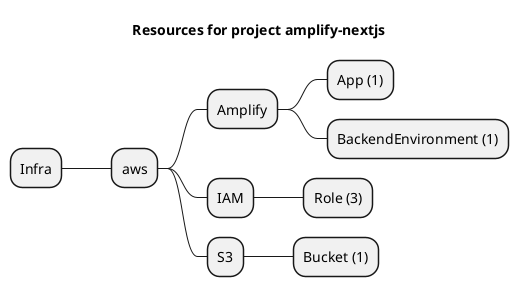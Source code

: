 @startmindmap
title Resources for project amplify-nextjs
skinparam monochrome true
+ Infra
++ aws
+++ Amplify
++++ App (1)
++++ BackendEnvironment (1)
+++ IAM
++++ Role (3)
+++ S3
++++ Bucket (1)
@endmindmap